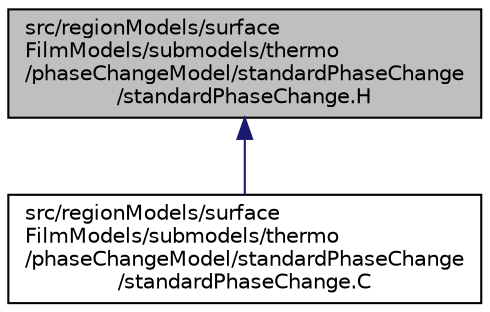 digraph "src/regionModels/surfaceFilmModels/submodels/thermo/phaseChangeModel/standardPhaseChange/standardPhaseChange.H"
{
  bgcolor="transparent";
  edge [fontname="Helvetica",fontsize="10",labelfontname="Helvetica",labelfontsize="10"];
  node [fontname="Helvetica",fontsize="10",shape=record];
  Node1 [label="src/regionModels/surface\lFilmModels/submodels/thermo\l/phaseChangeModel/standardPhaseChange\l/standardPhaseChange.H",height=0.2,width=0.4,color="black", fillcolor="grey75", style="filled", fontcolor="black"];
  Node1 -> Node2 [dir="back",color="midnightblue",fontsize="10",style="solid",fontname="Helvetica"];
  Node2 [label="src/regionModels/surface\lFilmModels/submodels/thermo\l/phaseChangeModel/standardPhaseChange\l/standardPhaseChange.C",height=0.2,width=0.4,color="black",URL="$a09693.html"];
}
